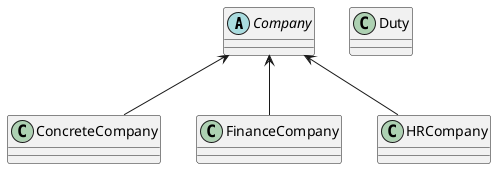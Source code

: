 @startuml

abstract class Company
class ConcreteCompany
class Duty
class FinanceCompany
class HRCompany

Company <-- ConcreteCompany
Company <-- FinanceCompany
Company <-- HRCompany


@enduml